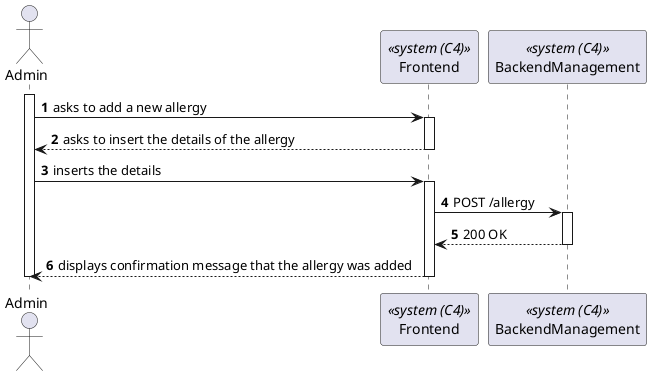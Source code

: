 @startuml process-view
autonumber

actor "Admin" as Admin
participant Frontend as "Frontend" <<system (C4)>>
participant Backend as "BackendManagement" <<system (C4)>>

activate Admin
    Admin -> Frontend : asks to add a new allergy
    activate Frontend
        Frontend --> Admin : asks to insert the details of the allergy
    
    deactivate Frontend
    Admin -> Frontend : inserts the details
    activate Frontend
    
        Frontend-> Backend : POST /allergy
        activate Backend
            Frontend <-- Backend : 200 OK
        deactivate Backend
    Frontend --> Admin : displays confirmation message that the allergy was added
    
    deactivate Frontend
    deactivate Admin
@enduml